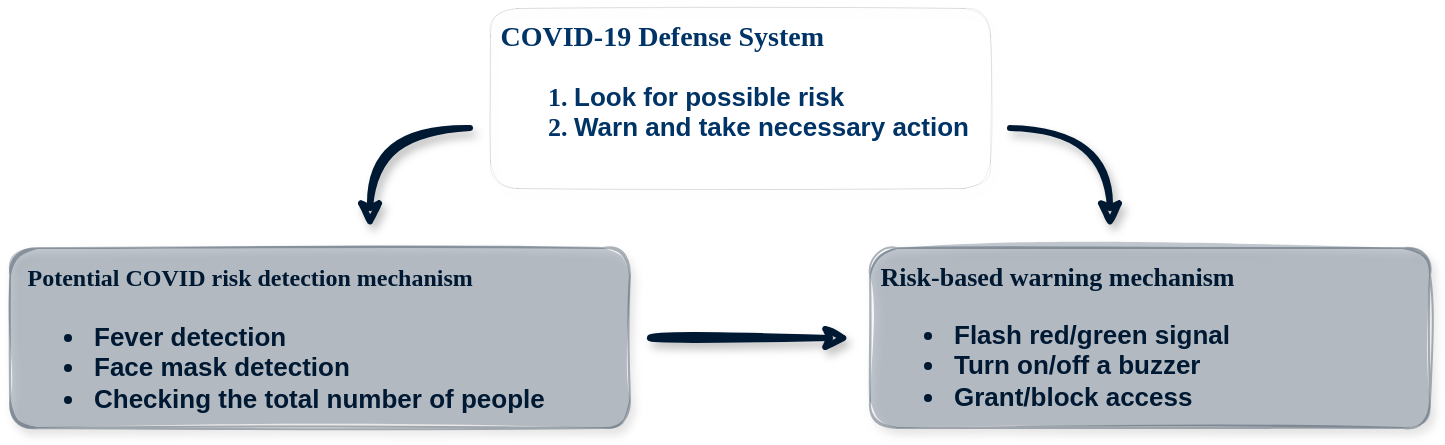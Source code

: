 <mxfile version="15.4.3" type="github">
  <diagram id="prtHgNgQTEPvFCAcTncT" name="Page-1">
    <mxGraphModel dx="868" dy="403" grid="1" gridSize="10" guides="1" tooltips="1" connect="1" arrows="1" fold="1" page="1" pageScale="1" pageWidth="827" pageHeight="1169" math="0" shadow="0">
      <root>
        <mxCell id="0" />
        <mxCell id="1" parent="0" />
        <mxCell id="zLqpVHw7FpCG7daxVIKI-7" value="&lt;font color=&quot;#003366&quot; style=&quot;font-size: 13px&quot;&gt;&lt;font face=&quot;Verdana&quot;&gt;&lt;span style=&quot;font-size: 13px&quot;&gt;&amp;nbsp;&lt;/span&gt;&lt;font style=&quot;font-size: 14px&quot;&gt;COVID-19 Defense System&lt;/font&gt;&lt;/font&gt;&lt;br&gt;&lt;ol&gt;&lt;li&gt;&lt;span style=&quot;font-family: &amp;#34;helvetica&amp;#34; ; color: rgb(0 , 51 , 102)&quot;&gt;Look for possible risk&lt;/span&gt;&lt;/li&gt;&lt;li&gt;&lt;span style=&quot;font-family: &amp;#34;helvetica&amp;#34; ; color: rgb(0 , 51 , 102)&quot;&gt;Warn and take necessary action&lt;/span&gt;&lt;/li&gt;&lt;/ol&gt;&lt;/font&gt;" style="rounded=1;shadow=1;glass=0;labelBackgroundColor=none;sketch=1;fontFamily=Times New Roman;fillColor=#9AC7BF;align=left;strokeWidth=0;opacity=80;fontStyle=1;fontColor=#330066;labelBorderColor=none;html=1;whiteSpace=wrap;verticalAlign=top;" vertex="1" parent="1">
          <mxGeometry x="250" y="120" width="250" height="90" as="geometry" />
        </mxCell>
        <mxCell id="zLqpVHw7FpCG7daxVIKI-12" value="&lt;font color=&quot;#e6e6e6&quot;&gt;&amp;nbsp;&lt;/font&gt;&lt;font style=&quot;font-size: 13px&quot;&gt; &lt;font color=&quot;#001933&quot;&gt;&lt;font face=&quot;Verdana&quot; style=&quot;font-size: 12px&quot;&gt;Potential COVID risk detection mechanism&lt;/font&gt;&lt;br&gt;&lt;ul&gt;&lt;li&gt;&lt;font style=&quot;font-size: 13px&quot;&gt;&lt;span style=&quot;font-family: &amp;#34;helvetica&amp;#34; ; color: rgb(0 , 25 , 51)&quot;&gt;Fever detection&lt;/span&gt;&lt;/font&gt;&lt;/li&gt;&lt;li&gt;&lt;font style=&quot;font-size: 13px&quot;&gt;&lt;span style=&quot;font-family: &amp;#34;helvetica&amp;#34; ; color: rgb(0 , 25 , 51)&quot;&gt;Face mask detection&lt;/span&gt;&lt;/font&gt;&lt;/li&gt;&lt;li&gt;&lt;font style=&quot;font-size: 13px&quot;&gt;&lt;font color=&quot;#001933&quot; style=&quot;font-family: &amp;#34;helvetica&amp;#34;&quot;&gt;Checking the total number of people&lt;/font&gt;&lt;font color=&quot;#e6e6e6&quot; style=&quot;font-family: &amp;#34;helvetica&amp;#34;&quot;&gt;&amp;nbsp;&lt;/font&gt;&lt;/font&gt;&lt;/li&gt;&lt;/ul&gt;&lt;/font&gt;&lt;/font&gt;" style="rounded=1;whiteSpace=wrap;html=1;shadow=1;glass=0;labelBackgroundColor=none;labelBorderColor=none;sketch=1;fontFamily=Times New Roman;fontColor=#ffffff;strokeWidth=1;fillColor=#647687;align=left;fontStyle=1;fontSize=14;verticalAlign=top;strokeColor=#314354;opacity=40;fillStyle=solid;" vertex="1" parent="1">
          <mxGeometry x="10" y="240" width="310" height="90" as="geometry" />
        </mxCell>
        <mxCell id="zLqpVHw7FpCG7daxVIKI-13" value="" style="endArrow=classic;html=1;fontFamily=Helvetica;fontSize=12;fontColor=#E5CCFF;edgeStyle=orthogonalEdgeStyle;verticalAlign=middle;curved=1;endFill=1;strokeColor=#001933;strokeWidth=3;shadow=1;sketch=1;" edge="1" parent="1">
          <mxGeometry width="50" height="50" relative="1" as="geometry">
            <mxPoint x="240" y="180" as="sourcePoint" />
            <mxPoint x="190" y="230" as="targetPoint" />
            <Array as="points">
              <mxPoint x="190" y="180" />
              <mxPoint x="240" y="230" />
            </Array>
          </mxGeometry>
        </mxCell>
        <mxCell id="zLqpVHw7FpCG7daxVIKI-15" value="&lt;font color=&quot;#001933&quot; style=&quot;font-size: 13px&quot;&gt;&lt;font face=&quot;Verdana&quot; style=&quot;font-weight: bold&quot;&gt;&amp;nbsp;&lt;font style=&quot;font-size: 13px&quot;&gt;Risk-based warning mechanism&lt;/font&gt;&lt;/font&gt;&lt;br&gt;&lt;ul&gt;&lt;li&gt;&lt;b&gt;&lt;font color=&quot;#001933&quot; style=&quot;font-size: 13px&quot;&gt;Flash red/green signal&lt;/font&gt;&lt;/b&gt;&lt;/li&gt;&lt;li&gt;&lt;b&gt;&lt;font color=&quot;#001933&quot; style=&quot;font-size: 13px&quot;&gt;Turn on/off a buzzer&lt;/font&gt;&lt;/b&gt;&lt;/li&gt;&lt;li&gt;&lt;b&gt;&lt;font color=&quot;#001933&quot; style=&quot;font-size: 13px&quot;&gt;Grant/block access&lt;/font&gt;&lt;/b&gt;&lt;/li&gt;&lt;/ul&gt;&lt;/font&gt;" style="rounded=1;whiteSpace=wrap;html=1;shadow=1;glass=0;labelBackgroundColor=none;labelBorderColor=none;sketch=1;fontFamily=Helvetica;fontSize=12;fontColor=#ffffff;strokeWidth=1;fillColor=#647687;align=left;verticalAlign=top;strokeColor=#314354;opacity=40;fillStyle=solid;" vertex="1" parent="1">
          <mxGeometry x="440" y="240" width="280" height="90" as="geometry" />
        </mxCell>
        <mxCell id="zLqpVHw7FpCG7daxVIKI-17" value="" style="endArrow=classic;html=1;fontFamily=Helvetica;fontSize=12;fontColor=#E5CCFF;edgeStyle=orthogonalEdgeStyle;verticalAlign=middle;curved=1;endFill=1;strokeColor=#001933;strokeWidth=3;shadow=1;sketch=1;" edge="1" parent="1">
          <mxGeometry width="50" height="50" relative="1" as="geometry">
            <mxPoint x="510" y="180" as="sourcePoint" />
            <mxPoint x="560" y="230" as="targetPoint" />
            <Array as="points">
              <mxPoint x="560" y="180" />
            </Array>
          </mxGeometry>
        </mxCell>
        <mxCell id="zLqpVHw7FpCG7daxVIKI-18" value="" style="endArrow=classic;startArrow=none;html=1;shadow=1;sketch=1;fontFamily=Helvetica;fontSize=12;fontColor=#E5CCFF;strokeColor=#001933;strokeWidth=3;verticalAlign=middle;edgeStyle=orthogonalEdgeStyle;curved=1;startFill=0;" edge="1" parent="1">
          <mxGeometry width="50" height="50" relative="1" as="geometry">
            <mxPoint x="330" y="285" as="sourcePoint" />
            <mxPoint x="430" y="285" as="targetPoint" />
            <Array as="points" />
          </mxGeometry>
        </mxCell>
      </root>
    </mxGraphModel>
  </diagram>
</mxfile>
